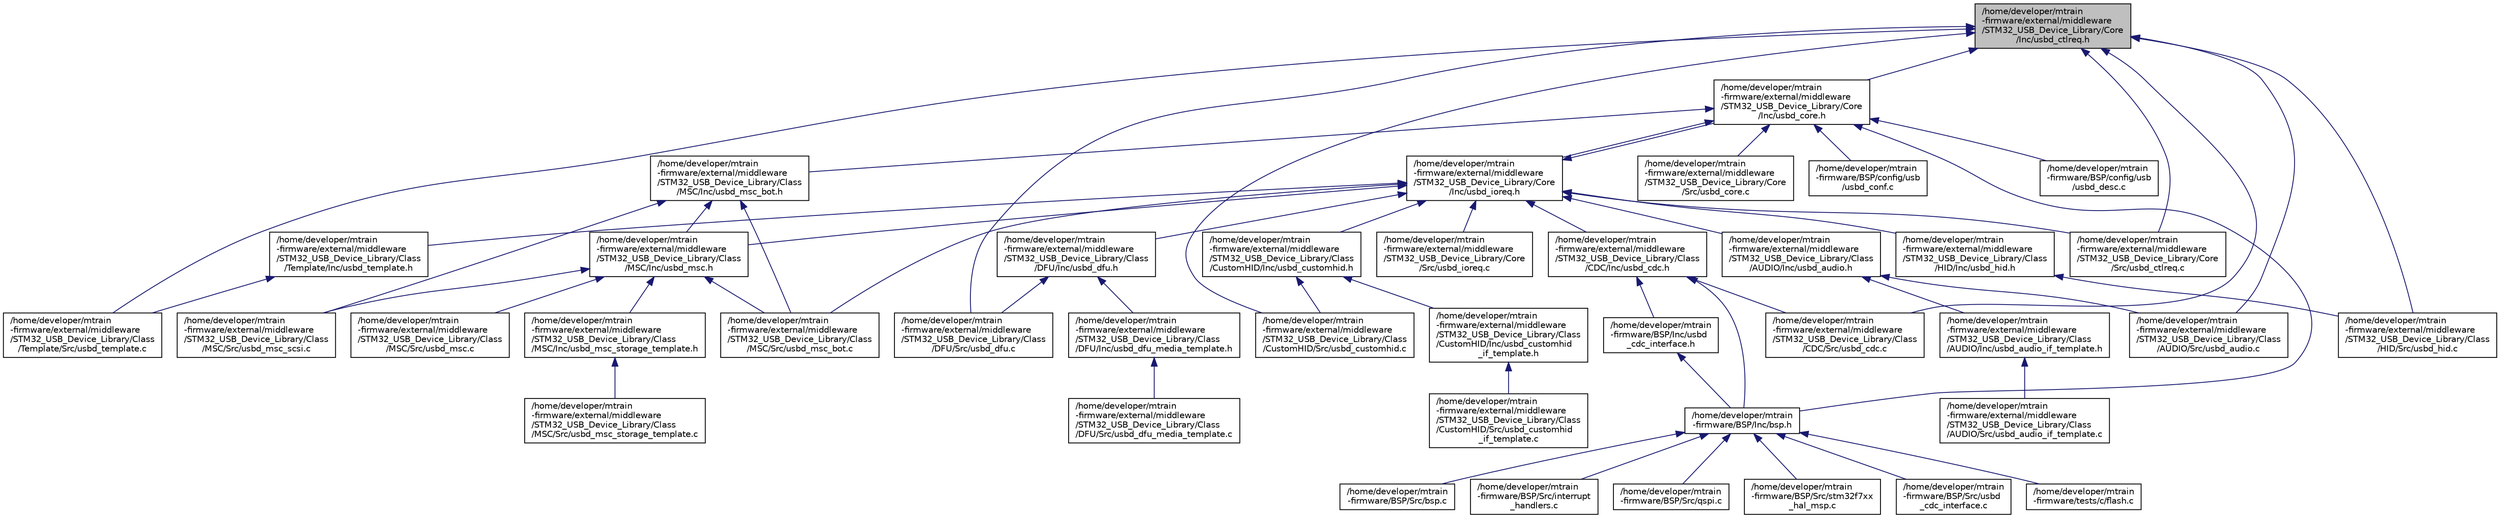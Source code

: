 digraph "/home/developer/mtrain-firmware/external/middleware/STM32_USB_Device_Library/Core/Inc/usbd_ctlreq.h"
{
  edge [fontname="Helvetica",fontsize="10",labelfontname="Helvetica",labelfontsize="10"];
  node [fontname="Helvetica",fontsize="10",shape=record];
  Node72 [label="/home/developer/mtrain\l-firmware/external/middleware\l/STM32_USB_Device_Library/Core\l/Inc/usbd_ctlreq.h",height=0.2,width=0.4,color="black", fillcolor="grey75", style="filled", fontcolor="black"];
  Node72 -> Node73 [dir="back",color="midnightblue",fontsize="10",style="solid",fontname="Helvetica"];
  Node73 [label="/home/developer/mtrain\l-firmware/external/middleware\l/STM32_USB_Device_Library/Class\l/AUDIO/Src/usbd_audio.c",height=0.2,width=0.4,color="black", fillcolor="white", style="filled",URL="$usbd__audio_8c.html",tooltip="This file provides the Audio core functions. "];
  Node72 -> Node74 [dir="back",color="midnightblue",fontsize="10",style="solid",fontname="Helvetica"];
  Node74 [label="/home/developer/mtrain\l-firmware/external/middleware\l/STM32_USB_Device_Library/Class\l/CDC/Src/usbd_cdc.c",height=0.2,width=0.4,color="black", fillcolor="white", style="filled",URL="$usbd__cdc_8c.html",tooltip="This file provides the high layer firmware functions to manage the following functionalities of the U..."];
  Node72 -> Node75 [dir="back",color="midnightblue",fontsize="10",style="solid",fontname="Helvetica"];
  Node75 [label="/home/developer/mtrain\l-firmware/external/middleware\l/STM32_USB_Device_Library/Class\l/CustomHID/Src/usbd_customhid.c",height=0.2,width=0.4,color="black", fillcolor="white", style="filled",URL="$usbd__customhid_8c.html",tooltip="This file provides the CUSTOM_HID core functions. "];
  Node72 -> Node76 [dir="back",color="midnightblue",fontsize="10",style="solid",fontname="Helvetica"];
  Node76 [label="/home/developer/mtrain\l-firmware/external/middleware\l/STM32_USB_Device_Library/Class\l/DFU/Src/usbd_dfu.c",height=0.2,width=0.4,color="black", fillcolor="white", style="filled",URL="$usbd__dfu_8c.html",tooltip="This file provides the DFU core functions. "];
  Node72 -> Node77 [dir="back",color="midnightblue",fontsize="10",style="solid",fontname="Helvetica"];
  Node77 [label="/home/developer/mtrain\l-firmware/external/middleware\l/STM32_USB_Device_Library/Class\l/HID/Src/usbd_hid.c",height=0.2,width=0.4,color="black", fillcolor="white", style="filled",URL="$usbd__hid_8c.html",tooltip="This file provides the HID core functions. "];
  Node72 -> Node78 [dir="back",color="midnightblue",fontsize="10",style="solid",fontname="Helvetica"];
  Node78 [label="/home/developer/mtrain\l-firmware/external/middleware\l/STM32_USB_Device_Library/Class\l/Template/Src/usbd_template.c",height=0.2,width=0.4,color="black", fillcolor="white", style="filled",URL="$usbd__template_8c.html",tooltip="This file provides the HID core functions. "];
  Node72 -> Node79 [dir="back",color="midnightblue",fontsize="10",style="solid",fontname="Helvetica"];
  Node79 [label="/home/developer/mtrain\l-firmware/external/middleware\l/STM32_USB_Device_Library/Core\l/Inc/usbd_core.h",height=0.2,width=0.4,color="black", fillcolor="white", style="filled",URL="$usbd__core_8h.html",tooltip="Header file for usbd_core.c file. "];
  Node79 -> Node80 [dir="back",color="midnightblue",fontsize="10",style="solid",fontname="Helvetica"];
  Node80 [label="/home/developer/mtrain\l-firmware/BSP/config/usb\l/usbd_conf.c",height=0.2,width=0.4,color="black", fillcolor="white", style="filled",URL="$usbd__conf_8c.html"];
  Node79 -> Node81 [dir="back",color="midnightblue",fontsize="10",style="solid",fontname="Helvetica"];
  Node81 [label="/home/developer/mtrain\l-firmware/BSP/config/usb\l/usbd_desc.c",height=0.2,width=0.4,color="black", fillcolor="white", style="filled",URL="$usbd__desc_8c.html"];
  Node79 -> Node82 [dir="back",color="midnightblue",fontsize="10",style="solid",fontname="Helvetica"];
  Node82 [label="/home/developer/mtrain\l-firmware/BSP/Inc/bsp.h",height=0.2,width=0.4,color="black", fillcolor="white", style="filled",URL="$bsp_8h.html"];
  Node82 -> Node83 [dir="back",color="midnightblue",fontsize="10",style="solid",fontname="Helvetica"];
  Node83 [label="/home/developer/mtrain\l-firmware/BSP/Src/bsp.c",height=0.2,width=0.4,color="black", fillcolor="white", style="filled",URL="$bsp_8c.html"];
  Node82 -> Node84 [dir="back",color="midnightblue",fontsize="10",style="solid",fontname="Helvetica"];
  Node84 [label="/home/developer/mtrain\l-firmware/BSP/Src/interrupt\l_handlers.c",height=0.2,width=0.4,color="black", fillcolor="white", style="filled",URL="$interrupt__handlers_8c.html"];
  Node82 -> Node85 [dir="back",color="midnightblue",fontsize="10",style="solid",fontname="Helvetica"];
  Node85 [label="/home/developer/mtrain\l-firmware/BSP/Src/qspi.c",height=0.2,width=0.4,color="black", fillcolor="white", style="filled",URL="$qspi_8c.html"];
  Node82 -> Node86 [dir="back",color="midnightblue",fontsize="10",style="solid",fontname="Helvetica"];
  Node86 [label="/home/developer/mtrain\l-firmware/BSP/Src/stm32f7xx\l_hal_msp.c",height=0.2,width=0.4,color="black", fillcolor="white", style="filled",URL="$stm32f7xx__hal__msp_8c.html"];
  Node82 -> Node87 [dir="back",color="midnightblue",fontsize="10",style="solid",fontname="Helvetica"];
  Node87 [label="/home/developer/mtrain\l-firmware/BSP/Src/usbd\l_cdc_interface.c",height=0.2,width=0.4,color="black", fillcolor="white", style="filled",URL="$usbd__cdc__interface_8c.html"];
  Node82 -> Node88 [dir="back",color="midnightblue",fontsize="10",style="solid",fontname="Helvetica"];
  Node88 [label="/home/developer/mtrain\l-firmware/tests/c/flash.c",height=0.2,width=0.4,color="black", fillcolor="white", style="filled",URL="$flash_8c.html"];
  Node79 -> Node89 [dir="back",color="midnightblue",fontsize="10",style="solid",fontname="Helvetica"];
  Node89 [label="/home/developer/mtrain\l-firmware/external/middleware\l/STM32_USB_Device_Library/Class\l/MSC/Inc/usbd_msc_bot.h",height=0.2,width=0.4,color="black", fillcolor="white", style="filled",URL="$usbd__msc__bot_8h.html",tooltip="Header for the usbd_msc_bot.c file. "];
  Node89 -> Node90 [dir="back",color="midnightblue",fontsize="10",style="solid",fontname="Helvetica"];
  Node90 [label="/home/developer/mtrain\l-firmware/external/middleware\l/STM32_USB_Device_Library/Class\l/MSC/Inc/usbd_msc.h",height=0.2,width=0.4,color="black", fillcolor="white", style="filled",URL="$usbd__msc_8h.html",tooltip="Header for the usbd_msc.c file. "];
  Node90 -> Node91 [dir="back",color="midnightblue",fontsize="10",style="solid",fontname="Helvetica"];
  Node91 [label="/home/developer/mtrain\l-firmware/external/middleware\l/STM32_USB_Device_Library/Class\l/MSC/Inc/usbd_msc_storage_template.h",height=0.2,width=0.4,color="black", fillcolor="white", style="filled",URL="$usbd__msc__storage__template_8h.html"];
  Node91 -> Node92 [dir="back",color="midnightblue",fontsize="10",style="solid",fontname="Helvetica"];
  Node92 [label="/home/developer/mtrain\l-firmware/external/middleware\l/STM32_USB_Device_Library/Class\l/MSC/Src/usbd_msc_storage_template.c",height=0.2,width=0.4,color="black", fillcolor="white", style="filled",URL="$usbd__msc__storage__template_8c.html",tooltip="Memory management layer. "];
  Node90 -> Node93 [dir="back",color="midnightblue",fontsize="10",style="solid",fontname="Helvetica"];
  Node93 [label="/home/developer/mtrain\l-firmware/external/middleware\l/STM32_USB_Device_Library/Class\l/MSC/Src/usbd_msc.c",height=0.2,width=0.4,color="black", fillcolor="white", style="filled",URL="$usbd__msc_8c.html",tooltip="This file provides all the MSC core functions. "];
  Node90 -> Node94 [dir="back",color="midnightblue",fontsize="10",style="solid",fontname="Helvetica"];
  Node94 [label="/home/developer/mtrain\l-firmware/external/middleware\l/STM32_USB_Device_Library/Class\l/MSC/Src/usbd_msc_bot.c",height=0.2,width=0.4,color="black", fillcolor="white", style="filled",URL="$usbd__msc__bot_8c.html",tooltip="This file provides all the BOT protocol core functions. "];
  Node90 -> Node95 [dir="back",color="midnightblue",fontsize="10",style="solid",fontname="Helvetica"];
  Node95 [label="/home/developer/mtrain\l-firmware/external/middleware\l/STM32_USB_Device_Library/Class\l/MSC/Src/usbd_msc_scsi.c",height=0.2,width=0.4,color="black", fillcolor="white", style="filled",URL="$usbd__msc__scsi_8c.html",tooltip="This file provides all the USBD SCSI layer functions. "];
  Node89 -> Node94 [dir="back",color="midnightblue",fontsize="10",style="solid",fontname="Helvetica"];
  Node89 -> Node95 [dir="back",color="midnightblue",fontsize="10",style="solid",fontname="Helvetica"];
  Node79 -> Node96 [dir="back",color="midnightblue",fontsize="10",style="solid",fontname="Helvetica"];
  Node96 [label="/home/developer/mtrain\l-firmware/external/middleware\l/STM32_USB_Device_Library/Core\l/Inc/usbd_ioreq.h",height=0.2,width=0.4,color="black", fillcolor="white", style="filled",URL="$usbd__ioreq_8h.html",tooltip="Header file for the usbd_ioreq.c file. "];
  Node96 -> Node97 [dir="back",color="midnightblue",fontsize="10",style="solid",fontname="Helvetica"];
  Node97 [label="/home/developer/mtrain\l-firmware/external/middleware\l/STM32_USB_Device_Library/Class\l/AUDIO/Inc/usbd_audio.h",height=0.2,width=0.4,color="black", fillcolor="white", style="filled",URL="$usbd__audio_8h.html",tooltip="header file for the usbd_audio.c file. "];
  Node97 -> Node98 [dir="back",color="midnightblue",fontsize="10",style="solid",fontname="Helvetica"];
  Node98 [label="/home/developer/mtrain\l-firmware/external/middleware\l/STM32_USB_Device_Library/Class\l/AUDIO/Inc/usbd_audio_if_template.h",height=0.2,width=0.4,color="black", fillcolor="white", style="filled",URL="$usbd__audio__if__template_8h.html",tooltip="Header for usbd_audio_if_template.c file. "];
  Node98 -> Node99 [dir="back",color="midnightblue",fontsize="10",style="solid",fontname="Helvetica"];
  Node99 [label="/home/developer/mtrain\l-firmware/external/middleware\l/STM32_USB_Device_Library/Class\l/AUDIO/Src/usbd_audio_if_template.c",height=0.2,width=0.4,color="black", fillcolor="white", style="filled",URL="$usbd__audio__if__template_8c.html"];
  Node97 -> Node73 [dir="back",color="midnightblue",fontsize="10",style="solid",fontname="Helvetica"];
  Node96 -> Node100 [dir="back",color="midnightblue",fontsize="10",style="solid",fontname="Helvetica"];
  Node100 [label="/home/developer/mtrain\l-firmware/external/middleware\l/STM32_USB_Device_Library/Class\l/CDC/Inc/usbd_cdc.h",height=0.2,width=0.4,color="black", fillcolor="white", style="filled",URL="$usbd__cdc_8h.html",tooltip="header file for the usbd_cdc.c file. "];
  Node100 -> Node82 [dir="back",color="midnightblue",fontsize="10",style="solid",fontname="Helvetica"];
  Node100 -> Node101 [dir="back",color="midnightblue",fontsize="10",style="solid",fontname="Helvetica"];
  Node101 [label="/home/developer/mtrain\l-firmware/BSP/Inc/usbd\l_cdc_interface.h",height=0.2,width=0.4,color="black", fillcolor="white", style="filled",URL="$usbd__cdc__interface_8h.html"];
  Node101 -> Node82 [dir="back",color="midnightblue",fontsize="10",style="solid",fontname="Helvetica"];
  Node100 -> Node74 [dir="back",color="midnightblue",fontsize="10",style="solid",fontname="Helvetica"];
  Node96 -> Node102 [dir="back",color="midnightblue",fontsize="10",style="solid",fontname="Helvetica"];
  Node102 [label="/home/developer/mtrain\l-firmware/external/middleware\l/STM32_USB_Device_Library/Class\l/CustomHID/Inc/usbd_customhid.h",height=0.2,width=0.4,color="black", fillcolor="white", style="filled",URL="$usbd__customhid_8h.html",tooltip="header file for the usbd_customhid.c file. "];
  Node102 -> Node103 [dir="back",color="midnightblue",fontsize="10",style="solid",fontname="Helvetica"];
  Node103 [label="/home/developer/mtrain\l-firmware/external/middleware\l/STM32_USB_Device_Library/Class\l/CustomHID/Inc/usbd_customhid\l_if_template.h",height=0.2,width=0.4,color="black", fillcolor="white", style="filled",URL="$usbd__customhid__if__template_8h.html",tooltip="Header for usbd_customhid_if_template.c file. "];
  Node103 -> Node104 [dir="back",color="midnightblue",fontsize="10",style="solid",fontname="Helvetica"];
  Node104 [label="/home/developer/mtrain\l-firmware/external/middleware\l/STM32_USB_Device_Library/Class\l/CustomHID/Src/usbd_customhid\l_if_template.c",height=0.2,width=0.4,color="black", fillcolor="white", style="filled",URL="$usbd__customhid__if__template_8c.html",tooltip="USB Device Custom HID interface file. This template should be copied to the user folder, renamed and customized following user needs. "];
  Node102 -> Node75 [dir="back",color="midnightblue",fontsize="10",style="solid",fontname="Helvetica"];
  Node96 -> Node105 [dir="back",color="midnightblue",fontsize="10",style="solid",fontname="Helvetica"];
  Node105 [label="/home/developer/mtrain\l-firmware/external/middleware\l/STM32_USB_Device_Library/Class\l/DFU/Inc/usbd_dfu.h",height=0.2,width=0.4,color="black", fillcolor="white", style="filled",URL="$usbd__dfu_8h.html",tooltip="Header file for the usbd_dfu.c file. "];
  Node105 -> Node106 [dir="back",color="midnightblue",fontsize="10",style="solid",fontname="Helvetica"];
  Node106 [label="/home/developer/mtrain\l-firmware/external/middleware\l/STM32_USB_Device_Library/Class\l/DFU/Inc/usbd_dfu_media_template.h",height=0.2,width=0.4,color="black", fillcolor="white", style="filled",URL="$usbd__dfu__media__template_8h.html",tooltip="header file for the usbd_dfu_media_template.c file "];
  Node106 -> Node107 [dir="back",color="midnightblue",fontsize="10",style="solid",fontname="Helvetica"];
  Node107 [label="/home/developer/mtrain\l-firmware/external/middleware\l/STM32_USB_Device_Library/Class\l/DFU/Src/usbd_dfu_media_template.c",height=0.2,width=0.4,color="black", fillcolor="white", style="filled",URL="$usbd__dfu__media__template_8c.html",tooltip="Memory management layer. "];
  Node105 -> Node76 [dir="back",color="midnightblue",fontsize="10",style="solid",fontname="Helvetica"];
  Node96 -> Node108 [dir="back",color="midnightblue",fontsize="10",style="solid",fontname="Helvetica"];
  Node108 [label="/home/developer/mtrain\l-firmware/external/middleware\l/STM32_USB_Device_Library/Class\l/HID/Inc/usbd_hid.h",height=0.2,width=0.4,color="black", fillcolor="white", style="filled",URL="$usbd__hid_8h.html",tooltip="Header file for the usbd_hid_core.c file. "];
  Node108 -> Node77 [dir="back",color="midnightblue",fontsize="10",style="solid",fontname="Helvetica"];
  Node96 -> Node90 [dir="back",color="midnightblue",fontsize="10",style="solid",fontname="Helvetica"];
  Node96 -> Node94 [dir="back",color="midnightblue",fontsize="10",style="solid",fontname="Helvetica"];
  Node96 -> Node109 [dir="back",color="midnightblue",fontsize="10",style="solid",fontname="Helvetica"];
  Node109 [label="/home/developer/mtrain\l-firmware/external/middleware\l/STM32_USB_Device_Library/Class\l/Template/Inc/usbd_template.h",height=0.2,width=0.4,color="black", fillcolor="white", style="filled",URL="$usbd__template_8h.html"];
  Node109 -> Node78 [dir="back",color="midnightblue",fontsize="10",style="solid",fontname="Helvetica"];
  Node96 -> Node79 [dir="back",color="midnightblue",fontsize="10",style="solid",fontname="Helvetica"];
  Node96 -> Node110 [dir="back",color="midnightblue",fontsize="10",style="solid",fontname="Helvetica"];
  Node110 [label="/home/developer/mtrain\l-firmware/external/middleware\l/STM32_USB_Device_Library/Core\l/Src/usbd_ctlreq.c",height=0.2,width=0.4,color="black", fillcolor="white", style="filled",URL="$usbd__ctlreq_8c.html"];
  Node96 -> Node111 [dir="back",color="midnightblue",fontsize="10",style="solid",fontname="Helvetica"];
  Node111 [label="/home/developer/mtrain\l-firmware/external/middleware\l/STM32_USB_Device_Library/Core\l/Src/usbd_ioreq.c",height=0.2,width=0.4,color="black", fillcolor="white", style="filled",URL="$usbd__ioreq_8c.html",tooltip="This file provides the IO requests APIs for control endpoints. "];
  Node79 -> Node112 [dir="back",color="midnightblue",fontsize="10",style="solid",fontname="Helvetica"];
  Node112 [label="/home/developer/mtrain\l-firmware/external/middleware\l/STM32_USB_Device_Library/Core\l/Src/usbd_core.c",height=0.2,width=0.4,color="black", fillcolor="white", style="filled",URL="$usbd__core_8c.html",tooltip="This file provides all the USBD core functions. "];
  Node72 -> Node110 [dir="back",color="midnightblue",fontsize="10",style="solid",fontname="Helvetica"];
}
